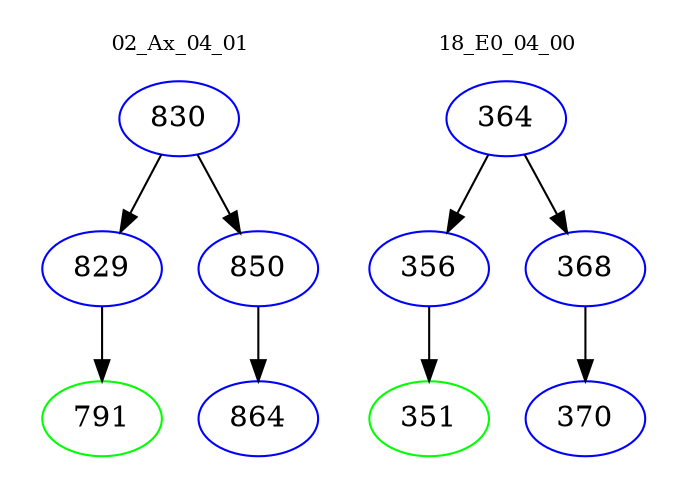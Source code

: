 digraph{
subgraph cluster_0 {
color = white
label = "02_Ax_04_01";
fontsize=10;
T0_830 [label="830", color="blue"]
T0_830 -> T0_829 [color="black"]
T0_829 [label="829", color="blue"]
T0_829 -> T0_791 [color="black"]
T0_791 [label="791", color="green"]
T0_830 -> T0_850 [color="black"]
T0_850 [label="850", color="blue"]
T0_850 -> T0_864 [color="black"]
T0_864 [label="864", color="blue"]
}
subgraph cluster_1 {
color = white
label = "18_E0_04_00";
fontsize=10;
T1_364 [label="364", color="blue"]
T1_364 -> T1_356 [color="black"]
T1_356 [label="356", color="blue"]
T1_356 -> T1_351 [color="black"]
T1_351 [label="351", color="green"]
T1_364 -> T1_368 [color="black"]
T1_368 [label="368", color="blue"]
T1_368 -> T1_370 [color="black"]
T1_370 [label="370", color="blue"]
}
}
